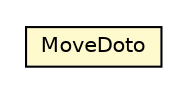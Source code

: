 #!/usr/local/bin/dot
#
# Class diagram 
# Generated by UMLGraph version 5.1 (http://www.umlgraph.org/)
#

digraph G {
	edge [fontname="Helvetica",fontsize=10,labelfontname="Helvetica",labelfontsize=10];
	node [fontname="Helvetica",fontsize=10,shape=plaintext];
	nodesep=0.25;
	ranksep=0.5;
	// com.nikolay.tictactoe.model.doto.MoveDoto
	c754 [label=<<table title="com.nikolay.tictactoe.model.doto.MoveDoto" border="0" cellborder="1" cellspacing="0" cellpadding="2" port="p" bgcolor="lemonChiffon" href="./MoveDoto.html">
		<tr><td><table border="0" cellspacing="0" cellpadding="1">
<tr><td align="center" balign="center"> MoveDoto </td></tr>
		</table></td></tr>
		</table>>, fontname="Helvetica", fontcolor="black", fontsize=10.0];
}

